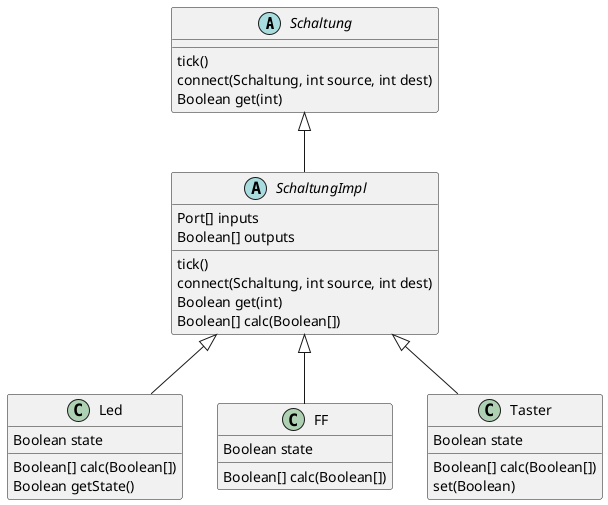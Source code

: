 @startuml
abstract class Schaltung
abstract class SchaltungImpl
class Led
class FF
class Taster

Schaltung : tick()
Schaltung : connect(Schaltung, int source, int dest)
Schaltung : Boolean get(int)

SchaltungImpl : Port[] inputs
SchaltungImpl : Boolean[] outputs
SchaltungImpl : tick()
SchaltungImpl : connect(Schaltung, int source, int dest)
SchaltungImpl : Boolean get(int)
SchaltungImpl : Boolean[] calc(Boolean[])


Taster : Boolean state
Taster : Boolean[] calc(Boolean[])
Taster : set(Boolean)

Led : Boolean state
Led : Boolean[] calc(Boolean[])
Led : Boolean getState()

FF : Boolean state
FF : Boolean[] calc(Boolean[])

Schaltung <|-- SchaltungImpl
SchaltungImpl <|-- Taster
SchaltungImpl <|-- Led
SchaltungImpl <|-- FF
@enduml